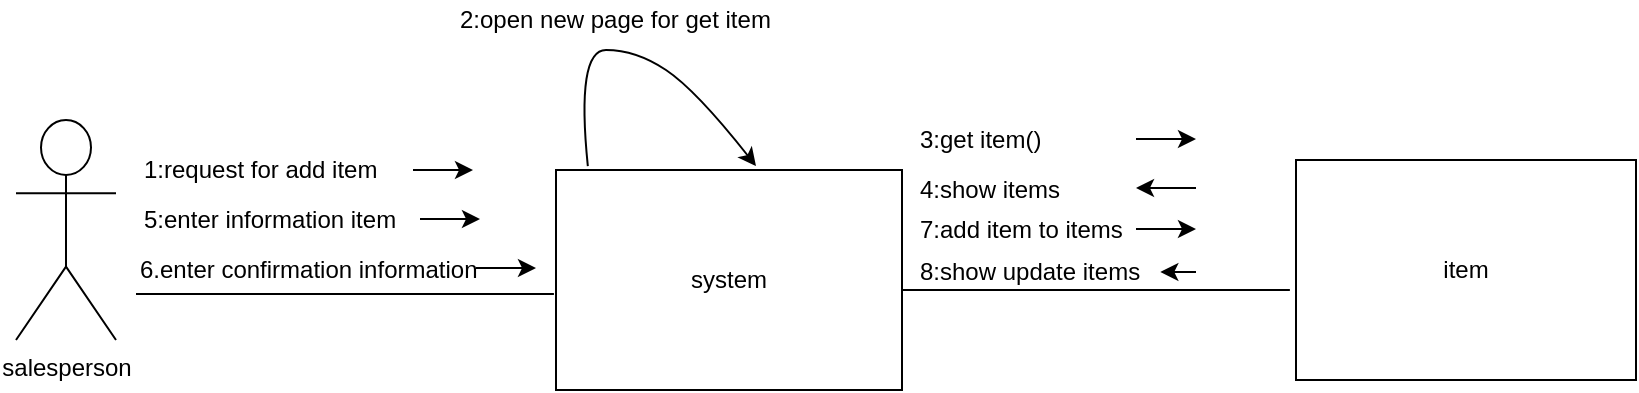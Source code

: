 <mxfile version="10.6.7" type="github"><diagram id="K3NnRIp1fS9J2CRgIV4R" name="Page-1"><mxGraphModel dx="660" dy="527" grid="1" gridSize="10" guides="1" tooltips="1" connect="1" arrows="1" fold="1" page="1" pageScale="1" pageWidth="1100" pageHeight="850" math="0" shadow="0"><root><mxCell id="0"/><mxCell id="1" parent="0"/><mxCell id="8OAT2UTfDdXhVHO8EXEA-1" value="system" style="rounded=0;whiteSpace=wrap;html=1;" vertex="1" parent="1"><mxGeometry x="290" y="180" width="173" height="110" as="geometry"/></mxCell><mxCell id="8OAT2UTfDdXhVHO8EXEA-2" value="item" style="rounded=0;whiteSpace=wrap;html=1;" vertex="1" parent="1"><mxGeometry x="660" y="175" width="170" height="110" as="geometry"/></mxCell><mxCell id="8OAT2UTfDdXhVHO8EXEA-3" value="salesperson" style="shape=umlActor;verticalLabelPosition=bottom;labelBackgroundColor=#ffffff;verticalAlign=top;html=1;outlineConnect=0;" vertex="1" parent="1"><mxGeometry x="20" y="155" width="50" height="110" as="geometry"/></mxCell><mxCell id="8OAT2UTfDdXhVHO8EXEA-10" value="1:request for add item " style="text;html=1;resizable=0;points=[];autosize=1;align=left;verticalAlign=top;spacingTop=-4;" vertex="1" parent="1"><mxGeometry x="82" y="170" width="130" height="20" as="geometry"/></mxCell><mxCell id="8OAT2UTfDdXhVHO8EXEA-13" value="3:get item()" style="text;html=1;resizable=0;points=[];autosize=1;align=left;verticalAlign=top;spacingTop=-4;" vertex="1" parent="1"><mxGeometry x="470" y="155" width="70" height="20" as="geometry"/></mxCell><mxCell id="8OAT2UTfDdXhVHO8EXEA-14" value="" style="curved=1;endArrow=classic;html=1;exitX=0.092;exitY=-0.018;exitDx=0;exitDy=0;exitPerimeter=0;" edge="1" parent="1" source="8OAT2UTfDdXhVHO8EXEA-1"><mxGeometry width="50" height="50" relative="1" as="geometry"><mxPoint x="330" y="178" as="sourcePoint"/><mxPoint x="390" y="178" as="targetPoint"/><Array as="points"><mxPoint x="300" y="120"/><mxPoint x="330" y="120"/><mxPoint x="360" y="140"/></Array></mxGeometry></mxCell><mxCell id="8OAT2UTfDdXhVHO8EXEA-15" value="2:open new page for get item" style="text;html=1;resizable=0;points=[];autosize=1;align=left;verticalAlign=top;spacingTop=-4;" vertex="1" parent="1"><mxGeometry x="240" y="95" width="170" height="20" as="geometry"/></mxCell><mxCell id="8OAT2UTfDdXhVHO8EXEA-18" value="4:show items" style="text;html=1;resizable=0;points=[];autosize=1;align=left;verticalAlign=top;spacingTop=-4;" vertex="1" parent="1"><mxGeometry x="470" y="180" width="90" height="20" as="geometry"/></mxCell><mxCell id="8OAT2UTfDdXhVHO8EXEA-21" value="5:enter information item" style="text;html=1;resizable=0;points=[];autosize=1;align=left;verticalAlign=top;spacingTop=-4;" vertex="1" parent="1"><mxGeometry x="82" y="195" width="140" height="20" as="geometry"/></mxCell><mxCell id="8OAT2UTfDdXhVHO8EXEA-39" value="" style="endArrow=none;html=1;entryX=-0.006;entryY=0.564;entryDx=0;entryDy=0;entryPerimeter=0;" edge="1" parent="1" target="8OAT2UTfDdXhVHO8EXEA-1"><mxGeometry width="50" height="50" relative="1" as="geometry"><mxPoint x="80" y="242" as="sourcePoint"/><mxPoint x="280" y="200" as="targetPoint"/></mxGeometry></mxCell><mxCell id="8OAT2UTfDdXhVHO8EXEA-41" value="6.enter confirmation information" style="text;html=1;resizable=0;points=[];autosize=1;align=left;verticalAlign=top;spacingTop=-4;" vertex="1" parent="1"><mxGeometry x="80" y="220" width="180" height="20" as="geometry"/></mxCell><mxCell id="8OAT2UTfDdXhVHO8EXEA-42" value="" style="endArrow=classic;html=1;" edge="1" parent="1"><mxGeometry width="50" height="50" relative="1" as="geometry"><mxPoint x="218.5" y="180" as="sourcePoint"/><mxPoint x="248.5" y="180" as="targetPoint"/></mxGeometry></mxCell><mxCell id="8OAT2UTfDdXhVHO8EXEA-43" value="" style="endArrow=classic;html=1;" edge="1" parent="1"><mxGeometry width="50" height="50" relative="1" as="geometry"><mxPoint x="222" y="204.5" as="sourcePoint"/><mxPoint x="252" y="204.5" as="targetPoint"/></mxGeometry></mxCell><mxCell id="8OAT2UTfDdXhVHO8EXEA-44" value="" style="endArrow=classic;html=1;" edge="1" parent="1"><mxGeometry width="50" height="50" relative="1" as="geometry"><mxPoint x="250" y="229" as="sourcePoint"/><mxPoint x="280" y="229" as="targetPoint"/></mxGeometry></mxCell><mxCell id="8OAT2UTfDdXhVHO8EXEA-46" value="" style="endArrow=none;html=1;entryX=-0.018;entryY=0.591;entryDx=0;entryDy=0;entryPerimeter=0;" edge="1" parent="1" target="8OAT2UTfDdXhVHO8EXEA-2"><mxGeometry width="50" height="50" relative="1" as="geometry"><mxPoint x="463" y="240" as="sourcePoint"/><mxPoint x="520" y="220" as="targetPoint"/></mxGeometry></mxCell><mxCell id="8OAT2UTfDdXhVHO8EXEA-48" value="" style="endArrow=classic;html=1;entryX=1.018;entryY=0.5;entryDx=0;entryDy=0;entryPerimeter=0;" edge="1" parent="1" target="8OAT2UTfDdXhVHO8EXEA-53"><mxGeometry width="50" height="50" relative="1" as="geometry"><mxPoint x="610" y="231" as="sourcePoint"/><mxPoint x="590" y="240" as="targetPoint"/></mxGeometry></mxCell><mxCell id="8OAT2UTfDdXhVHO8EXEA-49" value="7:add item to items" style="text;html=1;resizable=0;points=[];autosize=1;align=left;verticalAlign=top;spacingTop=-4;" vertex="1" parent="1"><mxGeometry x="470" y="200" width="110" height="20" as="geometry"/></mxCell><mxCell id="8OAT2UTfDdXhVHO8EXEA-52" value="" style="endArrow=classic;html=1;" edge="1" parent="1"><mxGeometry width="50" height="50" relative="1" as="geometry"><mxPoint x="580" y="164.5" as="sourcePoint"/><mxPoint x="610" y="164.5" as="targetPoint"/></mxGeometry></mxCell><mxCell id="8OAT2UTfDdXhVHO8EXEA-53" value="8:show update items" style="text;html=1;resizable=0;points=[];autosize=1;align=left;verticalAlign=top;spacingTop=-4;" vertex="1" parent="1"><mxGeometry x="470" y="221" width="120" height="20" as="geometry"/></mxCell><mxCell id="8OAT2UTfDdXhVHO8EXEA-57" value="" style="endArrow=classic;html=1;" edge="1" parent="1"><mxGeometry width="50" height="50" relative="1" as="geometry"><mxPoint x="580" y="209.5" as="sourcePoint"/><mxPoint x="610" y="209.5" as="targetPoint"/></mxGeometry></mxCell><mxCell id="8OAT2UTfDdXhVHO8EXEA-58" value="" style="endArrow=classic;html=1;" edge="1" parent="1"><mxGeometry width="50" height="50" relative="1" as="geometry"><mxPoint x="610" y="189" as="sourcePoint"/><mxPoint x="580" y="189" as="targetPoint"/></mxGeometry></mxCell></root></mxGraphModel></diagram></mxfile>